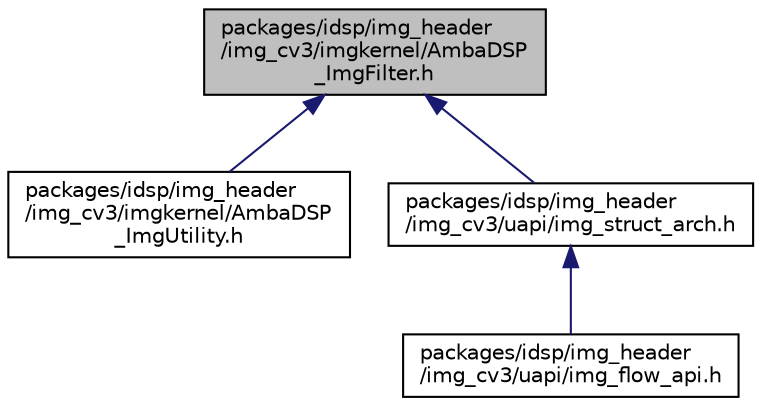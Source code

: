 digraph "packages/idsp/img_header/img_cv3/imgkernel/AmbaDSP_ImgFilter.h"
{
 // INTERACTIVE_SVG=YES
 // LATEX_PDF_SIZE
  bgcolor="transparent";
  edge [fontname="Helvetica",fontsize="10",labelfontname="Helvetica",labelfontsize="10"];
  node [fontname="Helvetica",fontsize="10",shape=record];
  Node1 [label="packages/idsp/img_header\l/img_cv3/imgkernel/AmbaDSP\l_ImgFilter.h",height=0.2,width=0.4,color="black", fillcolor="grey75", style="filled", fontcolor="black",tooltip=" "];
  Node1 -> Node2 [dir="back",color="midnightblue",fontsize="10",style="solid",fontname="Helvetica"];
  Node2 [label="packages/idsp/img_header\l/img_cv3/imgkernel/AmbaDSP\l_ImgUtility.h",height=0.2,width=0.4,color="black",URL="$d0/d7d/AmbaDSP__ImgUtility_8h.html",tooltip=" "];
  Node1 -> Node3 [dir="back",color="midnightblue",fontsize="10",style="solid",fontname="Helvetica"];
  Node3 [label="packages/idsp/img_header\l/img_cv3/uapi/img_struct_arch.h",height=0.2,width=0.4,color="black",URL="$d2/d1b/img__struct__arch_8h.html",tooltip=" "];
  Node3 -> Node4 [dir="back",color="midnightblue",fontsize="10",style="solid",fontname="Helvetica"];
  Node4 [label="packages/idsp/img_header\l/img_cv3/uapi/img_flow_api.h",height=0.2,width=0.4,color="black",URL="$d3/d95/img__flow__api_8h.html",tooltip="This file defines basic Image Flow Library APIs."];
}
